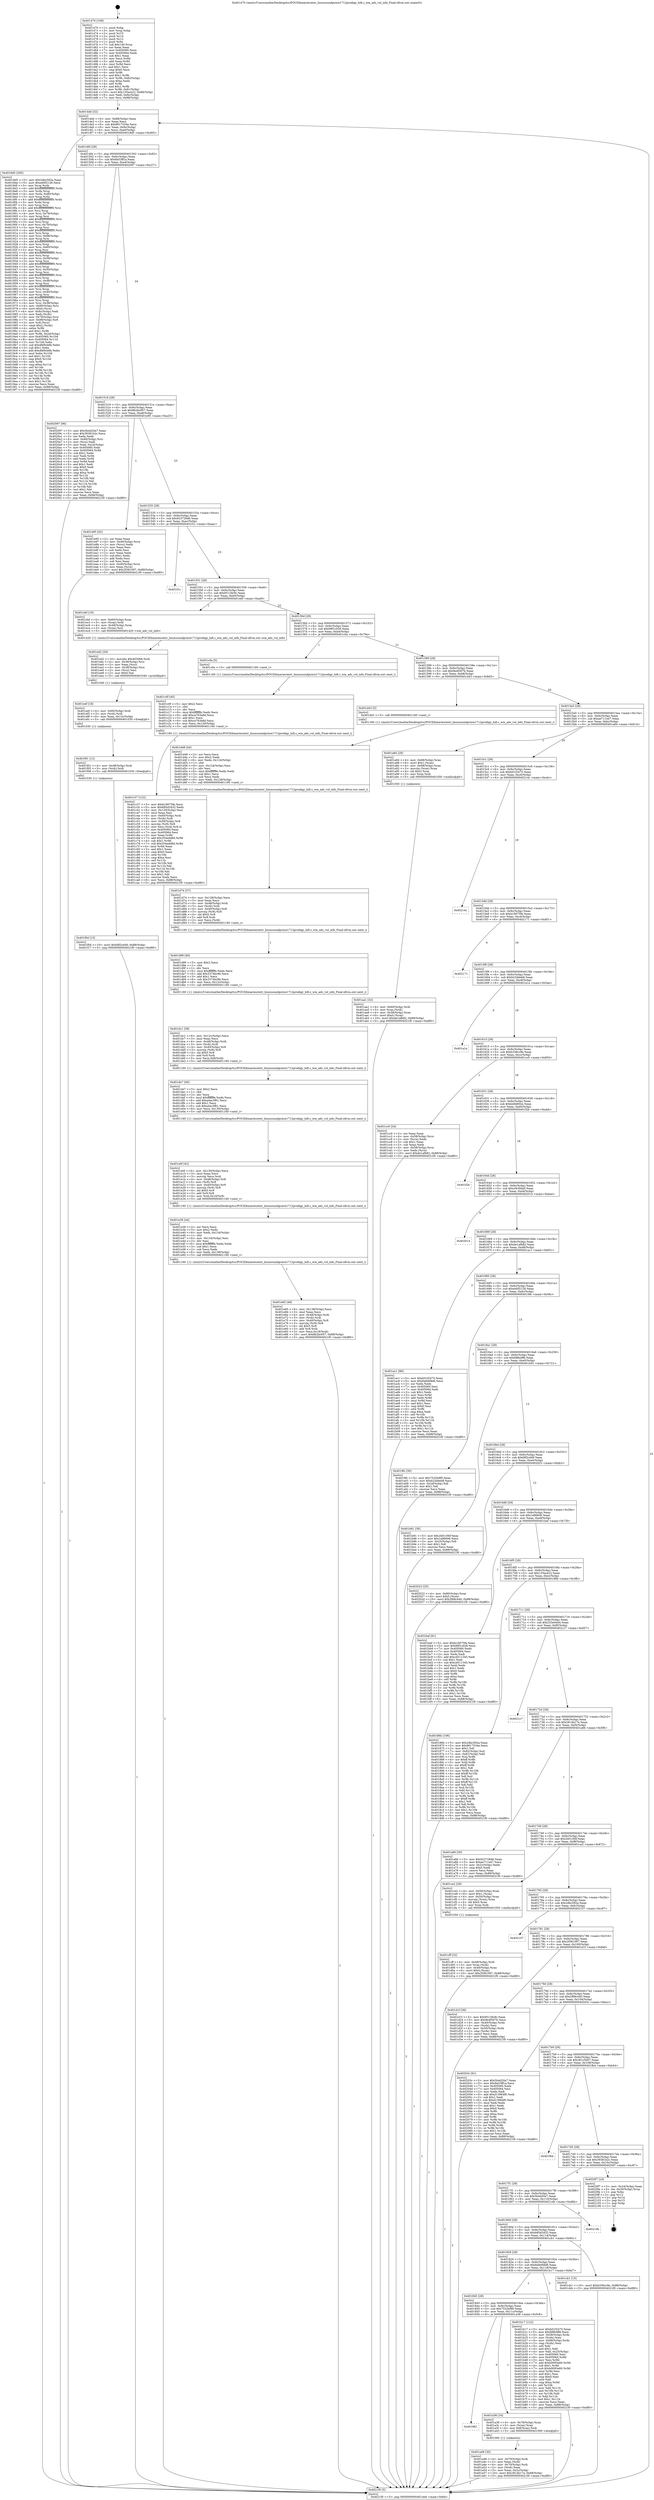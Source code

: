digraph "0x401470" {
  label = "0x401470 (/mnt/c/Users/mathe/Desktop/tcc/POCII/binaries/extr_linuxsoundpciice1712prodigy_hifi.c_wm_adc_vol_info_Final-ollvm.out::main(0))"
  labelloc = "t"
  node[shape=record]

  Entry [label="",width=0.3,height=0.3,shape=circle,fillcolor=black,style=filled]
  "0x4014dd" [label="{
     0x4014dd [32]\l
     | [instrs]\l
     &nbsp;&nbsp;0x4014dd \<+6\>: mov -0x88(%rbp),%eax\l
     &nbsp;&nbsp;0x4014e3 \<+2\>: mov %eax,%ecx\l
     &nbsp;&nbsp;0x4014e5 \<+6\>: sub $0x8617534e,%ecx\l
     &nbsp;&nbsp;0x4014eb \<+6\>: mov %eax,-0x9c(%rbp)\l
     &nbsp;&nbsp;0x4014f1 \<+6\>: mov %ecx,-0xa0(%rbp)\l
     &nbsp;&nbsp;0x4014f7 \<+6\>: je 00000000004018d5 \<main+0x465\>\l
  }"]
  "0x4018d5" [label="{
     0x4018d5 [295]\l
     | [instrs]\l
     &nbsp;&nbsp;0x4018d5 \<+5\>: mov $0x2dbc592a,%eax\l
     &nbsp;&nbsp;0x4018da \<+5\>: mov $0xed0f2126,%ecx\l
     &nbsp;&nbsp;0x4018df \<+3\>: mov %rsp,%rdx\l
     &nbsp;&nbsp;0x4018e2 \<+4\>: add $0xfffffffffffffff0,%rdx\l
     &nbsp;&nbsp;0x4018e6 \<+3\>: mov %rdx,%rsp\l
     &nbsp;&nbsp;0x4018e9 \<+4\>: mov %rdx,-0x80(%rbp)\l
     &nbsp;&nbsp;0x4018ed \<+3\>: mov %rsp,%rdx\l
     &nbsp;&nbsp;0x4018f0 \<+4\>: add $0xfffffffffffffff0,%rdx\l
     &nbsp;&nbsp;0x4018f4 \<+3\>: mov %rdx,%rsp\l
     &nbsp;&nbsp;0x4018f7 \<+3\>: mov %rsp,%rsi\l
     &nbsp;&nbsp;0x4018fa \<+4\>: add $0xfffffffffffffff0,%rsi\l
     &nbsp;&nbsp;0x4018fe \<+3\>: mov %rsi,%rsp\l
     &nbsp;&nbsp;0x401901 \<+4\>: mov %rsi,-0x78(%rbp)\l
     &nbsp;&nbsp;0x401905 \<+3\>: mov %rsp,%rsi\l
     &nbsp;&nbsp;0x401908 \<+4\>: add $0xfffffffffffffff0,%rsi\l
     &nbsp;&nbsp;0x40190c \<+3\>: mov %rsi,%rsp\l
     &nbsp;&nbsp;0x40190f \<+4\>: mov %rsi,-0x70(%rbp)\l
     &nbsp;&nbsp;0x401913 \<+3\>: mov %rsp,%rsi\l
     &nbsp;&nbsp;0x401916 \<+4\>: add $0xfffffffffffffff0,%rsi\l
     &nbsp;&nbsp;0x40191a \<+3\>: mov %rsi,%rsp\l
     &nbsp;&nbsp;0x40191d \<+4\>: mov %rsi,-0x68(%rbp)\l
     &nbsp;&nbsp;0x401921 \<+3\>: mov %rsp,%rsi\l
     &nbsp;&nbsp;0x401924 \<+4\>: add $0xfffffffffffffff0,%rsi\l
     &nbsp;&nbsp;0x401928 \<+3\>: mov %rsi,%rsp\l
     &nbsp;&nbsp;0x40192b \<+4\>: mov %rsi,-0x60(%rbp)\l
     &nbsp;&nbsp;0x40192f \<+3\>: mov %rsp,%rsi\l
     &nbsp;&nbsp;0x401932 \<+4\>: add $0xfffffffffffffff0,%rsi\l
     &nbsp;&nbsp;0x401936 \<+3\>: mov %rsi,%rsp\l
     &nbsp;&nbsp;0x401939 \<+4\>: mov %rsi,-0x58(%rbp)\l
     &nbsp;&nbsp;0x40193d \<+3\>: mov %rsp,%rsi\l
     &nbsp;&nbsp;0x401940 \<+4\>: add $0xfffffffffffffff0,%rsi\l
     &nbsp;&nbsp;0x401944 \<+3\>: mov %rsi,%rsp\l
     &nbsp;&nbsp;0x401947 \<+4\>: mov %rsi,-0x50(%rbp)\l
     &nbsp;&nbsp;0x40194b \<+3\>: mov %rsp,%rsi\l
     &nbsp;&nbsp;0x40194e \<+4\>: add $0xfffffffffffffff0,%rsi\l
     &nbsp;&nbsp;0x401952 \<+3\>: mov %rsi,%rsp\l
     &nbsp;&nbsp;0x401955 \<+4\>: mov %rsi,-0x48(%rbp)\l
     &nbsp;&nbsp;0x401959 \<+3\>: mov %rsp,%rsi\l
     &nbsp;&nbsp;0x40195c \<+4\>: add $0xfffffffffffffff0,%rsi\l
     &nbsp;&nbsp;0x401960 \<+3\>: mov %rsi,%rsp\l
     &nbsp;&nbsp;0x401963 \<+4\>: mov %rsi,-0x40(%rbp)\l
     &nbsp;&nbsp;0x401967 \<+3\>: mov %rsp,%rsi\l
     &nbsp;&nbsp;0x40196a \<+4\>: add $0xfffffffffffffff0,%rsi\l
     &nbsp;&nbsp;0x40196e \<+3\>: mov %rsi,%rsp\l
     &nbsp;&nbsp;0x401971 \<+4\>: mov %rsi,-0x38(%rbp)\l
     &nbsp;&nbsp;0x401975 \<+4\>: mov -0x80(%rbp),%rsi\l
     &nbsp;&nbsp;0x401979 \<+6\>: movl $0x0,(%rsi)\l
     &nbsp;&nbsp;0x40197f \<+6\>: mov -0x8c(%rbp),%edi\l
     &nbsp;&nbsp;0x401985 \<+2\>: mov %edi,(%rdx)\l
     &nbsp;&nbsp;0x401987 \<+4\>: mov -0x78(%rbp),%rsi\l
     &nbsp;&nbsp;0x40198b \<+7\>: mov -0x98(%rbp),%r8\l
     &nbsp;&nbsp;0x401992 \<+3\>: mov %r8,(%rsi)\l
     &nbsp;&nbsp;0x401995 \<+3\>: cmpl $0x2,(%rdx)\l
     &nbsp;&nbsp;0x401998 \<+4\>: setne %r9b\l
     &nbsp;&nbsp;0x40199c \<+4\>: and $0x1,%r9b\l
     &nbsp;&nbsp;0x4019a0 \<+4\>: mov %r9b,-0x2d(%rbp)\l
     &nbsp;&nbsp;0x4019a4 \<+8\>: mov 0x405060,%r10d\l
     &nbsp;&nbsp;0x4019ac \<+8\>: mov 0x405064,%r11d\l
     &nbsp;&nbsp;0x4019b4 \<+3\>: mov %r10d,%ebx\l
     &nbsp;&nbsp;0x4019b7 \<+6\>: sub $0xdfd9cb8b,%ebx\l
     &nbsp;&nbsp;0x4019bd \<+3\>: sub $0x1,%ebx\l
     &nbsp;&nbsp;0x4019c0 \<+6\>: add $0xdfd9cb8b,%ebx\l
     &nbsp;&nbsp;0x4019c6 \<+4\>: imul %ebx,%r10d\l
     &nbsp;&nbsp;0x4019ca \<+4\>: and $0x1,%r10d\l
     &nbsp;&nbsp;0x4019ce \<+4\>: cmp $0x0,%r10d\l
     &nbsp;&nbsp;0x4019d2 \<+4\>: sete %r9b\l
     &nbsp;&nbsp;0x4019d6 \<+4\>: cmp $0xa,%r11d\l
     &nbsp;&nbsp;0x4019da \<+4\>: setl %r14b\l
     &nbsp;&nbsp;0x4019de \<+3\>: mov %r9b,%r15b\l
     &nbsp;&nbsp;0x4019e1 \<+3\>: and %r14b,%r15b\l
     &nbsp;&nbsp;0x4019e4 \<+3\>: xor %r14b,%r9b\l
     &nbsp;&nbsp;0x4019e7 \<+3\>: or %r9b,%r15b\l
     &nbsp;&nbsp;0x4019ea \<+4\>: test $0x1,%r15b\l
     &nbsp;&nbsp;0x4019ee \<+3\>: cmovne %ecx,%eax\l
     &nbsp;&nbsp;0x4019f1 \<+6\>: mov %eax,-0x88(%rbp)\l
     &nbsp;&nbsp;0x4019f7 \<+5\>: jmp 00000000004021f0 \<main+0xd80\>\l
  }"]
  "0x4014fd" [label="{
     0x4014fd [28]\l
     | [instrs]\l
     &nbsp;&nbsp;0x4014fd \<+5\>: jmp 0000000000401502 \<main+0x92\>\l
     &nbsp;&nbsp;0x401502 \<+6\>: mov -0x9c(%rbp),%eax\l
     &nbsp;&nbsp;0x401508 \<+5\>: sub $0x8a53ff1a,%eax\l
     &nbsp;&nbsp;0x40150d \<+6\>: mov %eax,-0xa4(%rbp)\l
     &nbsp;&nbsp;0x401513 \<+6\>: je 0000000000402097 \<main+0xc27\>\l
  }"]
  Exit [label="",width=0.3,height=0.3,shape=circle,fillcolor=black,style=filled,peripheries=2]
  "0x402097" [label="{
     0x402097 [96]\l
     | [instrs]\l
     &nbsp;&nbsp;0x402097 \<+5\>: mov $0x5b4d20a7,%eax\l
     &nbsp;&nbsp;0x40209c \<+5\>: mov $0x39381b2c,%ecx\l
     &nbsp;&nbsp;0x4020a1 \<+2\>: xor %edx,%edx\l
     &nbsp;&nbsp;0x4020a3 \<+4\>: mov -0x80(%rbp),%rsi\l
     &nbsp;&nbsp;0x4020a7 \<+2\>: mov (%rsi),%edi\l
     &nbsp;&nbsp;0x4020a9 \<+3\>: mov %edi,-0x24(%rbp)\l
     &nbsp;&nbsp;0x4020ac \<+7\>: mov 0x405060,%edi\l
     &nbsp;&nbsp;0x4020b3 \<+8\>: mov 0x405064,%r8d\l
     &nbsp;&nbsp;0x4020bb \<+3\>: sub $0x1,%edx\l
     &nbsp;&nbsp;0x4020be \<+3\>: mov %edi,%r9d\l
     &nbsp;&nbsp;0x4020c1 \<+3\>: add %edx,%r9d\l
     &nbsp;&nbsp;0x4020c4 \<+4\>: imul %r9d,%edi\l
     &nbsp;&nbsp;0x4020c8 \<+3\>: and $0x1,%edi\l
     &nbsp;&nbsp;0x4020cb \<+3\>: cmp $0x0,%edi\l
     &nbsp;&nbsp;0x4020ce \<+4\>: sete %r10b\l
     &nbsp;&nbsp;0x4020d2 \<+4\>: cmp $0xa,%r8d\l
     &nbsp;&nbsp;0x4020d6 \<+4\>: setl %r11b\l
     &nbsp;&nbsp;0x4020da \<+3\>: mov %r10b,%bl\l
     &nbsp;&nbsp;0x4020dd \<+3\>: and %r11b,%bl\l
     &nbsp;&nbsp;0x4020e0 \<+3\>: xor %r11b,%r10b\l
     &nbsp;&nbsp;0x4020e3 \<+3\>: or %r10b,%bl\l
     &nbsp;&nbsp;0x4020e6 \<+3\>: test $0x1,%bl\l
     &nbsp;&nbsp;0x4020e9 \<+3\>: cmovne %ecx,%eax\l
     &nbsp;&nbsp;0x4020ec \<+6\>: mov %eax,-0x88(%rbp)\l
     &nbsp;&nbsp;0x4020f2 \<+5\>: jmp 00000000004021f0 \<main+0xd80\>\l
  }"]
  "0x401519" [label="{
     0x401519 [28]\l
     | [instrs]\l
     &nbsp;&nbsp;0x401519 \<+5\>: jmp 000000000040151e \<main+0xae\>\l
     &nbsp;&nbsp;0x40151e \<+6\>: mov -0x9c(%rbp),%eax\l
     &nbsp;&nbsp;0x401524 \<+5\>: sub $0x8b2bc957,%eax\l
     &nbsp;&nbsp;0x401529 \<+6\>: mov %eax,-0xa8(%rbp)\l
     &nbsp;&nbsp;0x40152f \<+6\>: je 0000000000401e95 \<main+0xa25\>\l
  }"]
  "0x401f0d" [label="{
     0x401f0d [15]\l
     | [instrs]\l
     &nbsp;&nbsp;0x401f0d \<+10\>: movl $0xfdf2cd49,-0x88(%rbp)\l
     &nbsp;&nbsp;0x401f17 \<+5\>: jmp 00000000004021f0 \<main+0xd80\>\l
  }"]
  "0x401e95" [label="{
     0x401e95 [42]\l
     | [instrs]\l
     &nbsp;&nbsp;0x401e95 \<+2\>: xor %eax,%eax\l
     &nbsp;&nbsp;0x401e97 \<+4\>: mov -0x40(%rbp),%rcx\l
     &nbsp;&nbsp;0x401e9b \<+2\>: mov (%rcx),%edx\l
     &nbsp;&nbsp;0x401e9d \<+2\>: mov %eax,%esi\l
     &nbsp;&nbsp;0x401e9f \<+2\>: sub %edx,%esi\l
     &nbsp;&nbsp;0x401ea1 \<+2\>: mov %eax,%edx\l
     &nbsp;&nbsp;0x401ea3 \<+3\>: sub $0x1,%edx\l
     &nbsp;&nbsp;0x401ea6 \<+2\>: add %edx,%esi\l
     &nbsp;&nbsp;0x401ea8 \<+2\>: sub %esi,%eax\l
     &nbsp;&nbsp;0x401eaa \<+4\>: mov -0x40(%rbp),%rcx\l
     &nbsp;&nbsp;0x401eae \<+2\>: mov %eax,(%rcx)\l
     &nbsp;&nbsp;0x401eb0 \<+10\>: movl $0x2f381097,-0x88(%rbp)\l
     &nbsp;&nbsp;0x401eba \<+5\>: jmp 00000000004021f0 \<main+0xd80\>\l
  }"]
  "0x401535" [label="{
     0x401535 [28]\l
     | [instrs]\l
     &nbsp;&nbsp;0x401535 \<+5\>: jmp 000000000040153a \<main+0xca\>\l
     &nbsp;&nbsp;0x40153a \<+6\>: mov -0x9c(%rbp),%eax\l
     &nbsp;&nbsp;0x401540 \<+5\>: sub $0x923726d6,%eax\l
     &nbsp;&nbsp;0x401545 \<+6\>: mov %eax,-0xac(%rbp)\l
     &nbsp;&nbsp;0x40154b \<+6\>: je 0000000000401f1c \<main+0xaac\>\l
  }"]
  "0x401f01" [label="{
     0x401f01 [12]\l
     | [instrs]\l
     &nbsp;&nbsp;0x401f01 \<+4\>: mov -0x48(%rbp),%rdi\l
     &nbsp;&nbsp;0x401f05 \<+3\>: mov (%rdi),%rdi\l
     &nbsp;&nbsp;0x401f08 \<+5\>: call 0000000000401030 \<free@plt\>\l
     | [calls]\l
     &nbsp;&nbsp;0x401030 \{1\} (unknown)\l
  }"]
  "0x401f1c" [label="{
     0x401f1c\l
  }", style=dashed]
  "0x401551" [label="{
     0x401551 [28]\l
     | [instrs]\l
     &nbsp;&nbsp;0x401551 \<+5\>: jmp 0000000000401556 \<main+0xe6\>\l
     &nbsp;&nbsp;0x401556 \<+6\>: mov -0x9c(%rbp),%eax\l
     &nbsp;&nbsp;0x40155c \<+5\>: sub $0x95129c9c,%eax\l
     &nbsp;&nbsp;0x401561 \<+6\>: mov %eax,-0xb0(%rbp)\l
     &nbsp;&nbsp;0x401567 \<+6\>: je 0000000000401ebf \<main+0xa4f\>\l
  }"]
  "0x401eef" [label="{
     0x401eef [18]\l
     | [instrs]\l
     &nbsp;&nbsp;0x401eef \<+4\>: mov -0x60(%rbp),%rdi\l
     &nbsp;&nbsp;0x401ef3 \<+3\>: mov (%rdi),%rdi\l
     &nbsp;&nbsp;0x401ef6 \<+6\>: mov %eax,-0x13c(%rbp)\l
     &nbsp;&nbsp;0x401efc \<+5\>: call 0000000000401030 \<free@plt\>\l
     | [calls]\l
     &nbsp;&nbsp;0x401030 \{1\} (unknown)\l
  }"]
  "0x401ebf" [label="{
     0x401ebf [19]\l
     | [instrs]\l
     &nbsp;&nbsp;0x401ebf \<+4\>: mov -0x60(%rbp),%rax\l
     &nbsp;&nbsp;0x401ec3 \<+3\>: mov (%rax),%rdi\l
     &nbsp;&nbsp;0x401ec6 \<+4\>: mov -0x48(%rbp),%rax\l
     &nbsp;&nbsp;0x401eca \<+3\>: mov (%rax),%rsi\l
     &nbsp;&nbsp;0x401ecd \<+5\>: call 0000000000401420 \<wm_adc_vol_info\>\l
     | [calls]\l
     &nbsp;&nbsp;0x401420 \{1\} (/mnt/c/Users/mathe/Desktop/tcc/POCII/binaries/extr_linuxsoundpciice1712prodigy_hifi.c_wm_adc_vol_info_Final-ollvm.out::wm_adc_vol_info)\l
  }"]
  "0x40156d" [label="{
     0x40156d [28]\l
     | [instrs]\l
     &nbsp;&nbsp;0x40156d \<+5\>: jmp 0000000000401572 \<main+0x102\>\l
     &nbsp;&nbsp;0x401572 \<+6\>: mov -0x9c(%rbp),%eax\l
     &nbsp;&nbsp;0x401578 \<+5\>: sub $0x99f1c028,%eax\l
     &nbsp;&nbsp;0x40157d \<+6\>: mov %eax,-0xb4(%rbp)\l
     &nbsp;&nbsp;0x401583 \<+6\>: je 0000000000401c0a \<main+0x79a\>\l
  }"]
  "0x401ed2" [label="{
     0x401ed2 [29]\l
     | [instrs]\l
     &nbsp;&nbsp;0x401ed2 \<+10\>: movabs $0x4030b6,%rdi\l
     &nbsp;&nbsp;0x401edc \<+4\>: mov -0x38(%rbp),%rsi\l
     &nbsp;&nbsp;0x401ee0 \<+2\>: mov %eax,(%rsi)\l
     &nbsp;&nbsp;0x401ee2 \<+4\>: mov -0x38(%rbp),%rsi\l
     &nbsp;&nbsp;0x401ee6 \<+2\>: mov (%rsi),%esi\l
     &nbsp;&nbsp;0x401ee8 \<+2\>: mov $0x0,%al\l
     &nbsp;&nbsp;0x401eea \<+5\>: call 0000000000401040 \<printf@plt\>\l
     | [calls]\l
     &nbsp;&nbsp;0x401040 \{1\} (unknown)\l
  }"]
  "0x401c0a" [label="{
     0x401c0a [5]\l
     | [instrs]\l
     &nbsp;&nbsp;0x401c0a \<+5\>: call 0000000000401160 \<next_i\>\l
     | [calls]\l
     &nbsp;&nbsp;0x401160 \{1\} (/mnt/c/Users/mathe/Desktop/tcc/POCII/binaries/extr_linuxsoundpciice1712prodigy_hifi.c_wm_adc_vol_info_Final-ollvm.out::next_i)\l
  }"]
  "0x401589" [label="{
     0x401589 [28]\l
     | [instrs]\l
     &nbsp;&nbsp;0x401589 \<+5\>: jmp 000000000040158e \<main+0x11e\>\l
     &nbsp;&nbsp;0x40158e \<+6\>: mov -0x9c(%rbp),%eax\l
     &nbsp;&nbsp;0x401594 \<+5\>: sub $0x9e4f307b,%eax\l
     &nbsp;&nbsp;0x401599 \<+6\>: mov %eax,-0xb8(%rbp)\l
     &nbsp;&nbsp;0x40159f \<+6\>: je 0000000000401d43 \<main+0x8d3\>\l
  }"]
  "0x401e65" [label="{
     0x401e65 [48]\l
     | [instrs]\l
     &nbsp;&nbsp;0x401e65 \<+6\>: mov -0x138(%rbp),%ecx\l
     &nbsp;&nbsp;0x401e6b \<+3\>: imul %eax,%ecx\l
     &nbsp;&nbsp;0x401e6e \<+4\>: mov -0x48(%rbp),%rdi\l
     &nbsp;&nbsp;0x401e72 \<+3\>: mov (%rdi),%rdi\l
     &nbsp;&nbsp;0x401e75 \<+4\>: mov -0x40(%rbp),%r8\l
     &nbsp;&nbsp;0x401e79 \<+3\>: movslq (%r8),%r8\l
     &nbsp;&nbsp;0x401e7c \<+4\>: shl $0x5,%r8\l
     &nbsp;&nbsp;0x401e80 \<+3\>: add %r8,%rdi\l
     &nbsp;&nbsp;0x401e83 \<+3\>: mov %ecx,0x18(%rdi)\l
     &nbsp;&nbsp;0x401e86 \<+10\>: movl $0x8b2bc957,-0x88(%rbp)\l
     &nbsp;&nbsp;0x401e90 \<+5\>: jmp 00000000004021f0 \<main+0xd80\>\l
  }"]
  "0x401d43" [label="{
     0x401d43 [5]\l
     | [instrs]\l
     &nbsp;&nbsp;0x401d43 \<+5\>: call 0000000000401160 \<next_i\>\l
     | [calls]\l
     &nbsp;&nbsp;0x401160 \{1\} (/mnt/c/Users/mathe/Desktop/tcc/POCII/binaries/extr_linuxsoundpciice1712prodigy_hifi.c_wm_adc_vol_info_Final-ollvm.out::next_i)\l
  }"]
  "0x4015a5" [label="{
     0x4015a5 [28]\l
     | [instrs]\l
     &nbsp;&nbsp;0x4015a5 \<+5\>: jmp 00000000004015aa \<main+0x13a\>\l
     &nbsp;&nbsp;0x4015aa \<+6\>: mov -0x9c(%rbp),%eax\l
     &nbsp;&nbsp;0x4015b0 \<+5\>: sub $0xae711e47,%eax\l
     &nbsp;&nbsp;0x4015b5 \<+6\>: mov %eax,-0xbc(%rbp)\l
     &nbsp;&nbsp;0x4015bb \<+6\>: je 0000000000401a84 \<main+0x614\>\l
  }"]
  "0x401e39" [label="{
     0x401e39 [44]\l
     | [instrs]\l
     &nbsp;&nbsp;0x401e39 \<+2\>: xor %ecx,%ecx\l
     &nbsp;&nbsp;0x401e3b \<+5\>: mov $0x2,%edx\l
     &nbsp;&nbsp;0x401e40 \<+6\>: mov %edx,-0x134(%rbp)\l
     &nbsp;&nbsp;0x401e46 \<+1\>: cltd\l
     &nbsp;&nbsp;0x401e47 \<+6\>: mov -0x134(%rbp),%esi\l
     &nbsp;&nbsp;0x401e4d \<+2\>: idiv %esi\l
     &nbsp;&nbsp;0x401e4f \<+6\>: imul $0xfffffffe,%edx,%edx\l
     &nbsp;&nbsp;0x401e55 \<+3\>: sub $0x1,%ecx\l
     &nbsp;&nbsp;0x401e58 \<+2\>: sub %ecx,%edx\l
     &nbsp;&nbsp;0x401e5a \<+6\>: mov %edx,-0x138(%rbp)\l
     &nbsp;&nbsp;0x401e60 \<+5\>: call 0000000000401160 \<next_i\>\l
     | [calls]\l
     &nbsp;&nbsp;0x401160 \{1\} (/mnt/c/Users/mathe/Desktop/tcc/POCII/binaries/extr_linuxsoundpciice1712prodigy_hifi.c_wm_adc_vol_info_Final-ollvm.out::next_i)\l
  }"]
  "0x401a84" [label="{
     0x401a84 [29]\l
     | [instrs]\l
     &nbsp;&nbsp;0x401a84 \<+4\>: mov -0x68(%rbp),%rax\l
     &nbsp;&nbsp;0x401a88 \<+6\>: movl $0x1,(%rax)\l
     &nbsp;&nbsp;0x401a8e \<+4\>: mov -0x68(%rbp),%rax\l
     &nbsp;&nbsp;0x401a92 \<+3\>: movslq (%rax),%rax\l
     &nbsp;&nbsp;0x401a95 \<+4\>: shl $0x2,%rax\l
     &nbsp;&nbsp;0x401a99 \<+3\>: mov %rax,%rdi\l
     &nbsp;&nbsp;0x401a9c \<+5\>: call 0000000000401050 \<malloc@plt\>\l
     | [calls]\l
     &nbsp;&nbsp;0x401050 \{1\} (unknown)\l
  }"]
  "0x4015c1" [label="{
     0x4015c1 [28]\l
     | [instrs]\l
     &nbsp;&nbsp;0x4015c1 \<+5\>: jmp 00000000004015c6 \<main+0x156\>\l
     &nbsp;&nbsp;0x4015c6 \<+6\>: mov -0x9c(%rbp),%eax\l
     &nbsp;&nbsp;0x4015cc \<+5\>: sub $0xb01f2475,%eax\l
     &nbsp;&nbsp;0x4015d1 \<+6\>: mov %eax,-0xc0(%rbp)\l
     &nbsp;&nbsp;0x4015d7 \<+6\>: je 000000000040214c \<main+0xcdc\>\l
  }"]
  "0x401e0f" [label="{
     0x401e0f [42]\l
     | [instrs]\l
     &nbsp;&nbsp;0x401e0f \<+6\>: mov -0x130(%rbp),%ecx\l
     &nbsp;&nbsp;0x401e15 \<+3\>: imul %eax,%ecx\l
     &nbsp;&nbsp;0x401e18 \<+3\>: movslq %ecx,%rdi\l
     &nbsp;&nbsp;0x401e1b \<+4\>: mov -0x48(%rbp),%r8\l
     &nbsp;&nbsp;0x401e1f \<+3\>: mov (%r8),%r8\l
     &nbsp;&nbsp;0x401e22 \<+4\>: mov -0x40(%rbp),%r9\l
     &nbsp;&nbsp;0x401e26 \<+3\>: movslq (%r9),%r9\l
     &nbsp;&nbsp;0x401e29 \<+4\>: shl $0x5,%r9\l
     &nbsp;&nbsp;0x401e2d \<+3\>: add %r9,%r8\l
     &nbsp;&nbsp;0x401e30 \<+4\>: mov %rdi,0x10(%r8)\l
     &nbsp;&nbsp;0x401e34 \<+5\>: call 0000000000401160 \<next_i\>\l
     | [calls]\l
     &nbsp;&nbsp;0x401160 \{1\} (/mnt/c/Users/mathe/Desktop/tcc/POCII/binaries/extr_linuxsoundpciice1712prodigy_hifi.c_wm_adc_vol_info_Final-ollvm.out::next_i)\l
  }"]
  "0x40214c" [label="{
     0x40214c\l
  }", style=dashed]
  "0x4015dd" [label="{
     0x4015dd [28]\l
     | [instrs]\l
     &nbsp;&nbsp;0x4015dd \<+5\>: jmp 00000000004015e2 \<main+0x172\>\l
     &nbsp;&nbsp;0x4015e2 \<+6\>: mov -0x9c(%rbp),%eax\l
     &nbsp;&nbsp;0x4015e8 \<+5\>: sub $0xb18075fe,%eax\l
     &nbsp;&nbsp;0x4015ed \<+6\>: mov %eax,-0xc4(%rbp)\l
     &nbsp;&nbsp;0x4015f3 \<+6\>: je 0000000000402171 \<main+0xd01\>\l
  }"]
  "0x401de7" [label="{
     0x401de7 [40]\l
     | [instrs]\l
     &nbsp;&nbsp;0x401de7 \<+5\>: mov $0x2,%ecx\l
     &nbsp;&nbsp;0x401dec \<+1\>: cltd\l
     &nbsp;&nbsp;0x401ded \<+2\>: idiv %ecx\l
     &nbsp;&nbsp;0x401def \<+6\>: imul $0xfffffffe,%edx,%ecx\l
     &nbsp;&nbsp;0x401df5 \<+6\>: add $0xa4ac3f61,%ecx\l
     &nbsp;&nbsp;0x401dfb \<+3\>: add $0x1,%ecx\l
     &nbsp;&nbsp;0x401dfe \<+6\>: sub $0xa4ac3f61,%ecx\l
     &nbsp;&nbsp;0x401e04 \<+6\>: mov %ecx,-0x130(%rbp)\l
     &nbsp;&nbsp;0x401e0a \<+5\>: call 0000000000401160 \<next_i\>\l
     | [calls]\l
     &nbsp;&nbsp;0x401160 \{1\} (/mnt/c/Users/mathe/Desktop/tcc/POCII/binaries/extr_linuxsoundpciice1712prodigy_hifi.c_wm_adc_vol_info_Final-ollvm.out::next_i)\l
  }"]
  "0x402171" [label="{
     0x402171\l
  }", style=dashed]
  "0x4015f9" [label="{
     0x4015f9 [28]\l
     | [instrs]\l
     &nbsp;&nbsp;0x4015f9 \<+5\>: jmp 00000000004015fe \<main+0x18e\>\l
     &nbsp;&nbsp;0x4015fe \<+6\>: mov -0x9c(%rbp),%eax\l
     &nbsp;&nbsp;0x401604 \<+5\>: sub $0xb23ddeb8,%eax\l
     &nbsp;&nbsp;0x401609 \<+6\>: mov %eax,-0xc8(%rbp)\l
     &nbsp;&nbsp;0x40160f \<+6\>: je 0000000000401a1a \<main+0x5aa\>\l
  }"]
  "0x401dc1" [label="{
     0x401dc1 [38]\l
     | [instrs]\l
     &nbsp;&nbsp;0x401dc1 \<+6\>: mov -0x12c(%rbp),%ecx\l
     &nbsp;&nbsp;0x401dc7 \<+3\>: imul %eax,%ecx\l
     &nbsp;&nbsp;0x401dca \<+4\>: mov -0x48(%rbp),%rdi\l
     &nbsp;&nbsp;0x401dce \<+3\>: mov (%rdi),%rdi\l
     &nbsp;&nbsp;0x401dd1 \<+4\>: mov -0x40(%rbp),%r8\l
     &nbsp;&nbsp;0x401dd5 \<+3\>: movslq (%r8),%r8\l
     &nbsp;&nbsp;0x401dd8 \<+4\>: shl $0x5,%r8\l
     &nbsp;&nbsp;0x401ddc \<+3\>: add %r8,%rdi\l
     &nbsp;&nbsp;0x401ddf \<+3\>: mov %ecx,0x8(%rdi)\l
     &nbsp;&nbsp;0x401de2 \<+5\>: call 0000000000401160 \<next_i\>\l
     | [calls]\l
     &nbsp;&nbsp;0x401160 \{1\} (/mnt/c/Users/mathe/Desktop/tcc/POCII/binaries/extr_linuxsoundpciice1712prodigy_hifi.c_wm_adc_vol_info_Final-ollvm.out::next_i)\l
  }"]
  "0x401a1a" [label="{
     0x401a1a\l
  }", style=dashed]
  "0x401615" [label="{
     0x401615 [28]\l
     | [instrs]\l
     &nbsp;&nbsp;0x401615 \<+5\>: jmp 000000000040161a \<main+0x1aa\>\l
     &nbsp;&nbsp;0x40161a \<+6\>: mov -0x9c(%rbp),%eax\l
     &nbsp;&nbsp;0x401620 \<+5\>: sub $0xb336cc9e,%eax\l
     &nbsp;&nbsp;0x401625 \<+6\>: mov %eax,-0xcc(%rbp)\l
     &nbsp;&nbsp;0x40162b \<+6\>: je 0000000000401cc0 \<main+0x850\>\l
  }"]
  "0x401d99" [label="{
     0x401d99 [40]\l
     | [instrs]\l
     &nbsp;&nbsp;0x401d99 \<+5\>: mov $0x2,%ecx\l
     &nbsp;&nbsp;0x401d9e \<+1\>: cltd\l
     &nbsp;&nbsp;0x401d9f \<+2\>: idiv %ecx\l
     &nbsp;&nbsp;0x401da1 \<+6\>: imul $0xfffffffe,%edx,%ecx\l
     &nbsp;&nbsp;0x401da7 \<+6\>: add $0x3374bc9b,%ecx\l
     &nbsp;&nbsp;0x401dad \<+3\>: add $0x1,%ecx\l
     &nbsp;&nbsp;0x401db0 \<+6\>: sub $0x3374bc9b,%ecx\l
     &nbsp;&nbsp;0x401db6 \<+6\>: mov %ecx,-0x12c(%rbp)\l
     &nbsp;&nbsp;0x401dbc \<+5\>: call 0000000000401160 \<next_i\>\l
     | [calls]\l
     &nbsp;&nbsp;0x401160 \{1\} (/mnt/c/Users/mathe/Desktop/tcc/POCII/binaries/extr_linuxsoundpciice1712prodigy_hifi.c_wm_adc_vol_info_Final-ollvm.out::next_i)\l
  }"]
  "0x401cc0" [label="{
     0x401cc0 [34]\l
     | [instrs]\l
     &nbsp;&nbsp;0x401cc0 \<+2\>: xor %eax,%eax\l
     &nbsp;&nbsp;0x401cc2 \<+4\>: mov -0x58(%rbp),%rcx\l
     &nbsp;&nbsp;0x401cc6 \<+2\>: mov (%rcx),%edx\l
     &nbsp;&nbsp;0x401cc8 \<+3\>: sub $0x1,%eax\l
     &nbsp;&nbsp;0x401ccb \<+2\>: sub %eax,%edx\l
     &nbsp;&nbsp;0x401ccd \<+4\>: mov -0x58(%rbp),%rcx\l
     &nbsp;&nbsp;0x401cd1 \<+2\>: mov %edx,(%rcx)\l
     &nbsp;&nbsp;0x401cd3 \<+10\>: movl $0xde1afb82,-0x88(%rbp)\l
     &nbsp;&nbsp;0x401cdd \<+5\>: jmp 00000000004021f0 \<main+0xd80\>\l
  }"]
  "0x401631" [label="{
     0x401631 [28]\l
     | [instrs]\l
     &nbsp;&nbsp;0x401631 \<+5\>: jmp 0000000000401636 \<main+0x1c6\>\l
     &nbsp;&nbsp;0x401636 \<+6\>: mov -0x9c(%rbp),%eax\l
     &nbsp;&nbsp;0x40163c \<+5\>: sub $0xb48d60ce,%eax\l
     &nbsp;&nbsp;0x401641 \<+6\>: mov %eax,-0xd0(%rbp)\l
     &nbsp;&nbsp;0x401647 \<+6\>: je 0000000000401f2b \<main+0xabb\>\l
  }"]
  "0x401d74" [label="{
     0x401d74 [37]\l
     | [instrs]\l
     &nbsp;&nbsp;0x401d74 \<+6\>: mov -0x128(%rbp),%ecx\l
     &nbsp;&nbsp;0x401d7a \<+3\>: imul %eax,%ecx\l
     &nbsp;&nbsp;0x401d7d \<+4\>: mov -0x48(%rbp),%rdi\l
     &nbsp;&nbsp;0x401d81 \<+3\>: mov (%rdi),%rdi\l
     &nbsp;&nbsp;0x401d84 \<+4\>: mov -0x40(%rbp),%r8\l
     &nbsp;&nbsp;0x401d88 \<+3\>: movslq (%r8),%r8\l
     &nbsp;&nbsp;0x401d8b \<+4\>: shl $0x5,%r8\l
     &nbsp;&nbsp;0x401d8f \<+3\>: add %r8,%rdi\l
     &nbsp;&nbsp;0x401d92 \<+2\>: mov %ecx,(%rdi)\l
     &nbsp;&nbsp;0x401d94 \<+5\>: call 0000000000401160 \<next_i\>\l
     | [calls]\l
     &nbsp;&nbsp;0x401160 \{1\} (/mnt/c/Users/mathe/Desktop/tcc/POCII/binaries/extr_linuxsoundpciice1712prodigy_hifi.c_wm_adc_vol_info_Final-ollvm.out::next_i)\l
  }"]
  "0x401f2b" [label="{
     0x401f2b\l
  }", style=dashed]
  "0x40164d" [label="{
     0x40164d [28]\l
     | [instrs]\l
     &nbsp;&nbsp;0x40164d \<+5\>: jmp 0000000000401652 \<main+0x1e2\>\l
     &nbsp;&nbsp;0x401652 \<+6\>: mov -0x9c(%rbp),%eax\l
     &nbsp;&nbsp;0x401658 \<+5\>: sub $0xcf439da0,%eax\l
     &nbsp;&nbsp;0x40165d \<+6\>: mov %eax,-0xd4(%rbp)\l
     &nbsp;&nbsp;0x401663 \<+6\>: je 0000000000402014 \<main+0xba4\>\l
  }"]
  "0x401d48" [label="{
     0x401d48 [44]\l
     | [instrs]\l
     &nbsp;&nbsp;0x401d48 \<+2\>: xor %ecx,%ecx\l
     &nbsp;&nbsp;0x401d4a \<+5\>: mov $0x2,%edx\l
     &nbsp;&nbsp;0x401d4f \<+6\>: mov %edx,-0x124(%rbp)\l
     &nbsp;&nbsp;0x401d55 \<+1\>: cltd\l
     &nbsp;&nbsp;0x401d56 \<+6\>: mov -0x124(%rbp),%esi\l
     &nbsp;&nbsp;0x401d5c \<+2\>: idiv %esi\l
     &nbsp;&nbsp;0x401d5e \<+6\>: imul $0xfffffffe,%edx,%edx\l
     &nbsp;&nbsp;0x401d64 \<+3\>: sub $0x1,%ecx\l
     &nbsp;&nbsp;0x401d67 \<+2\>: sub %ecx,%edx\l
     &nbsp;&nbsp;0x401d69 \<+6\>: mov %edx,-0x128(%rbp)\l
     &nbsp;&nbsp;0x401d6f \<+5\>: call 0000000000401160 \<next_i\>\l
     | [calls]\l
     &nbsp;&nbsp;0x401160 \{1\} (/mnt/c/Users/mathe/Desktop/tcc/POCII/binaries/extr_linuxsoundpciice1712prodigy_hifi.c_wm_adc_vol_info_Final-ollvm.out::next_i)\l
  }"]
  "0x402014" [label="{
     0x402014\l
  }", style=dashed]
  "0x401669" [label="{
     0x401669 [28]\l
     | [instrs]\l
     &nbsp;&nbsp;0x401669 \<+5\>: jmp 000000000040166e \<main+0x1fe\>\l
     &nbsp;&nbsp;0x40166e \<+6\>: mov -0x9c(%rbp),%eax\l
     &nbsp;&nbsp;0x401674 \<+5\>: sub $0xde1afb82,%eax\l
     &nbsp;&nbsp;0x401679 \<+6\>: mov %eax,-0xd8(%rbp)\l
     &nbsp;&nbsp;0x40167f \<+6\>: je 0000000000401ac1 \<main+0x651\>\l
  }"]
  "0x401cff" [label="{
     0x401cff [32]\l
     | [instrs]\l
     &nbsp;&nbsp;0x401cff \<+4\>: mov -0x48(%rbp),%rdi\l
     &nbsp;&nbsp;0x401d03 \<+3\>: mov %rax,(%rdi)\l
     &nbsp;&nbsp;0x401d06 \<+4\>: mov -0x40(%rbp),%rax\l
     &nbsp;&nbsp;0x401d0a \<+6\>: movl $0x0,(%rax)\l
     &nbsp;&nbsp;0x401d10 \<+10\>: movl $0x2f381097,-0x88(%rbp)\l
     &nbsp;&nbsp;0x401d1a \<+5\>: jmp 00000000004021f0 \<main+0xd80\>\l
  }"]
  "0x401ac1" [label="{
     0x401ac1 [86]\l
     | [instrs]\l
     &nbsp;&nbsp;0x401ac1 \<+5\>: mov $0xb01f2475,%eax\l
     &nbsp;&nbsp;0x401ac6 \<+5\>: mov $0x6a8468d6,%ecx\l
     &nbsp;&nbsp;0x401acb \<+2\>: xor %edx,%edx\l
     &nbsp;&nbsp;0x401acd \<+7\>: mov 0x405060,%esi\l
     &nbsp;&nbsp;0x401ad4 \<+7\>: mov 0x405064,%edi\l
     &nbsp;&nbsp;0x401adb \<+3\>: sub $0x1,%edx\l
     &nbsp;&nbsp;0x401ade \<+3\>: mov %esi,%r8d\l
     &nbsp;&nbsp;0x401ae1 \<+3\>: add %edx,%r8d\l
     &nbsp;&nbsp;0x401ae4 \<+4\>: imul %r8d,%esi\l
     &nbsp;&nbsp;0x401ae8 \<+3\>: and $0x1,%esi\l
     &nbsp;&nbsp;0x401aeb \<+3\>: cmp $0x0,%esi\l
     &nbsp;&nbsp;0x401aee \<+4\>: sete %r9b\l
     &nbsp;&nbsp;0x401af2 \<+3\>: cmp $0xa,%edi\l
     &nbsp;&nbsp;0x401af5 \<+4\>: setl %r10b\l
     &nbsp;&nbsp;0x401af9 \<+3\>: mov %r9b,%r11b\l
     &nbsp;&nbsp;0x401afc \<+3\>: and %r10b,%r11b\l
     &nbsp;&nbsp;0x401aff \<+3\>: xor %r10b,%r9b\l
     &nbsp;&nbsp;0x401b02 \<+3\>: or %r9b,%r11b\l
     &nbsp;&nbsp;0x401b05 \<+4\>: test $0x1,%r11b\l
     &nbsp;&nbsp;0x401b09 \<+3\>: cmovne %ecx,%eax\l
     &nbsp;&nbsp;0x401b0c \<+6\>: mov %eax,-0x88(%rbp)\l
     &nbsp;&nbsp;0x401b12 \<+5\>: jmp 00000000004021f0 \<main+0xd80\>\l
  }"]
  "0x401685" [label="{
     0x401685 [28]\l
     | [instrs]\l
     &nbsp;&nbsp;0x401685 \<+5\>: jmp 000000000040168a \<main+0x21a\>\l
     &nbsp;&nbsp;0x40168a \<+6\>: mov -0x9c(%rbp),%eax\l
     &nbsp;&nbsp;0x401690 \<+5\>: sub $0xed0f2126,%eax\l
     &nbsp;&nbsp;0x401695 \<+6\>: mov %eax,-0xdc(%rbp)\l
     &nbsp;&nbsp;0x40169b \<+6\>: je 00000000004019fc \<main+0x58c\>\l
  }"]
  "0x401c37" [label="{
     0x401c37 [122]\l
     | [instrs]\l
     &nbsp;&nbsp;0x401c37 \<+5\>: mov $0xb18075fe,%ecx\l
     &nbsp;&nbsp;0x401c3c \<+5\>: mov $0x685d3432,%edx\l
     &nbsp;&nbsp;0x401c41 \<+6\>: mov -0x120(%rbp),%esi\l
     &nbsp;&nbsp;0x401c47 \<+3\>: imul %eax,%esi\l
     &nbsp;&nbsp;0x401c4a \<+4\>: mov -0x60(%rbp),%rdi\l
     &nbsp;&nbsp;0x401c4e \<+3\>: mov (%rdi),%rdi\l
     &nbsp;&nbsp;0x401c51 \<+4\>: mov -0x58(%rbp),%r8\l
     &nbsp;&nbsp;0x401c55 \<+3\>: movslq (%r8),%r8\l
     &nbsp;&nbsp;0x401c58 \<+4\>: mov %esi,(%rdi,%r8,4)\l
     &nbsp;&nbsp;0x401c5c \<+7\>: mov 0x405060,%eax\l
     &nbsp;&nbsp;0x401c63 \<+7\>: mov 0x405064,%esi\l
     &nbsp;&nbsp;0x401c6a \<+3\>: mov %eax,%r9d\l
     &nbsp;&nbsp;0x401c6d \<+7\>: add $0x354edd8d,%r9d\l
     &nbsp;&nbsp;0x401c74 \<+4\>: sub $0x1,%r9d\l
     &nbsp;&nbsp;0x401c78 \<+7\>: sub $0x354edd8d,%r9d\l
     &nbsp;&nbsp;0x401c7f \<+4\>: imul %r9d,%eax\l
     &nbsp;&nbsp;0x401c83 \<+3\>: and $0x1,%eax\l
     &nbsp;&nbsp;0x401c86 \<+3\>: cmp $0x0,%eax\l
     &nbsp;&nbsp;0x401c89 \<+4\>: sete %r10b\l
     &nbsp;&nbsp;0x401c8d \<+3\>: cmp $0xa,%esi\l
     &nbsp;&nbsp;0x401c90 \<+4\>: setl %r11b\l
     &nbsp;&nbsp;0x401c94 \<+3\>: mov %r10b,%bl\l
     &nbsp;&nbsp;0x401c97 \<+3\>: and %r11b,%bl\l
     &nbsp;&nbsp;0x401c9a \<+3\>: xor %r11b,%r10b\l
     &nbsp;&nbsp;0x401c9d \<+3\>: or %r10b,%bl\l
     &nbsp;&nbsp;0x401ca0 \<+3\>: test $0x1,%bl\l
     &nbsp;&nbsp;0x401ca3 \<+3\>: cmovne %edx,%ecx\l
     &nbsp;&nbsp;0x401ca6 \<+6\>: mov %ecx,-0x88(%rbp)\l
     &nbsp;&nbsp;0x401cac \<+5\>: jmp 00000000004021f0 \<main+0xd80\>\l
  }"]
  "0x4019fc" [label="{
     0x4019fc [30]\l
     | [instrs]\l
     &nbsp;&nbsp;0x4019fc \<+5\>: mov $0x7532b9f0,%eax\l
     &nbsp;&nbsp;0x401a01 \<+5\>: mov $0xb23ddeb8,%ecx\l
     &nbsp;&nbsp;0x401a06 \<+3\>: mov -0x2d(%rbp),%dl\l
     &nbsp;&nbsp;0x401a09 \<+3\>: test $0x1,%dl\l
     &nbsp;&nbsp;0x401a0c \<+3\>: cmovne %ecx,%eax\l
     &nbsp;&nbsp;0x401a0f \<+6\>: mov %eax,-0x88(%rbp)\l
     &nbsp;&nbsp;0x401a15 \<+5\>: jmp 00000000004021f0 \<main+0xd80\>\l
  }"]
  "0x4016a1" [label="{
     0x4016a1 [28]\l
     | [instrs]\l
     &nbsp;&nbsp;0x4016a1 \<+5\>: jmp 00000000004016a6 \<main+0x236\>\l
     &nbsp;&nbsp;0x4016a6 \<+6\>: mov -0x9c(%rbp),%eax\l
     &nbsp;&nbsp;0x4016ac \<+5\>: sub $0xfd8b4ffd,%eax\l
     &nbsp;&nbsp;0x4016b1 \<+6\>: mov %eax,-0xe0(%rbp)\l
     &nbsp;&nbsp;0x4016b7 \<+6\>: je 0000000000401b91 \<main+0x721\>\l
  }"]
  "0x401c0f" [label="{
     0x401c0f [40]\l
     | [instrs]\l
     &nbsp;&nbsp;0x401c0f \<+5\>: mov $0x2,%ecx\l
     &nbsp;&nbsp;0x401c14 \<+1\>: cltd\l
     &nbsp;&nbsp;0x401c15 \<+2\>: idiv %ecx\l
     &nbsp;&nbsp;0x401c17 \<+6\>: imul $0xfffffffe,%edx,%ecx\l
     &nbsp;&nbsp;0x401c1d \<+6\>: add $0xce763e8d,%ecx\l
     &nbsp;&nbsp;0x401c23 \<+3\>: add $0x1,%ecx\l
     &nbsp;&nbsp;0x401c26 \<+6\>: sub $0xce763e8d,%ecx\l
     &nbsp;&nbsp;0x401c2c \<+6\>: mov %ecx,-0x120(%rbp)\l
     &nbsp;&nbsp;0x401c32 \<+5\>: call 0000000000401160 \<next_i\>\l
     | [calls]\l
     &nbsp;&nbsp;0x401160 \{1\} (/mnt/c/Users/mathe/Desktop/tcc/POCII/binaries/extr_linuxsoundpciice1712prodigy_hifi.c_wm_adc_vol_info_Final-ollvm.out::next_i)\l
  }"]
  "0x401b91" [label="{
     0x401b91 [30]\l
     | [instrs]\l
     &nbsp;&nbsp;0x401b91 \<+5\>: mov $0x2bf1c56f,%eax\l
     &nbsp;&nbsp;0x401b96 \<+5\>: mov $0x1e86606,%ecx\l
     &nbsp;&nbsp;0x401b9b \<+3\>: mov -0x25(%rbp),%dl\l
     &nbsp;&nbsp;0x401b9e \<+3\>: test $0x1,%dl\l
     &nbsp;&nbsp;0x401ba1 \<+3\>: cmovne %ecx,%eax\l
     &nbsp;&nbsp;0x401ba4 \<+6\>: mov %eax,-0x88(%rbp)\l
     &nbsp;&nbsp;0x401baa \<+5\>: jmp 00000000004021f0 \<main+0xd80\>\l
  }"]
  "0x4016bd" [label="{
     0x4016bd [28]\l
     | [instrs]\l
     &nbsp;&nbsp;0x4016bd \<+5\>: jmp 00000000004016c2 \<main+0x252\>\l
     &nbsp;&nbsp;0x4016c2 \<+6\>: mov -0x9c(%rbp),%eax\l
     &nbsp;&nbsp;0x4016c8 \<+5\>: sub $0xfdf2cd49,%eax\l
     &nbsp;&nbsp;0x4016cd \<+6\>: mov %eax,-0xe4(%rbp)\l
     &nbsp;&nbsp;0x4016d3 \<+6\>: je 0000000000402023 \<main+0xbb3\>\l
  }"]
  "0x401aa1" [label="{
     0x401aa1 [32]\l
     | [instrs]\l
     &nbsp;&nbsp;0x401aa1 \<+4\>: mov -0x60(%rbp),%rdi\l
     &nbsp;&nbsp;0x401aa5 \<+3\>: mov %rax,(%rdi)\l
     &nbsp;&nbsp;0x401aa8 \<+4\>: mov -0x58(%rbp),%rax\l
     &nbsp;&nbsp;0x401aac \<+6\>: movl $0x0,(%rax)\l
     &nbsp;&nbsp;0x401ab2 \<+10\>: movl $0xde1afb82,-0x88(%rbp)\l
     &nbsp;&nbsp;0x401abc \<+5\>: jmp 00000000004021f0 \<main+0xd80\>\l
  }"]
  "0x402023" [label="{
     0x402023 [25]\l
     | [instrs]\l
     &nbsp;&nbsp;0x402023 \<+4\>: mov -0x80(%rbp),%rax\l
     &nbsp;&nbsp;0x402027 \<+6\>: movl $0x0,(%rax)\l
     &nbsp;&nbsp;0x40202d \<+10\>: movl $0x2f68c440,-0x88(%rbp)\l
     &nbsp;&nbsp;0x402037 \<+5\>: jmp 00000000004021f0 \<main+0xd80\>\l
  }"]
  "0x4016d9" [label="{
     0x4016d9 [28]\l
     | [instrs]\l
     &nbsp;&nbsp;0x4016d9 \<+5\>: jmp 00000000004016de \<main+0x26e\>\l
     &nbsp;&nbsp;0x4016de \<+6\>: mov -0x9c(%rbp),%eax\l
     &nbsp;&nbsp;0x4016e4 \<+5\>: sub $0x1e86606,%eax\l
     &nbsp;&nbsp;0x4016e9 \<+6\>: mov %eax,-0xe8(%rbp)\l
     &nbsp;&nbsp;0x4016ef \<+6\>: je 0000000000401baf \<main+0x73f\>\l
  }"]
  "0x401a48" [label="{
     0x401a48 [30]\l
     | [instrs]\l
     &nbsp;&nbsp;0x401a48 \<+4\>: mov -0x70(%rbp),%rdi\l
     &nbsp;&nbsp;0x401a4c \<+2\>: mov %eax,(%rdi)\l
     &nbsp;&nbsp;0x401a4e \<+4\>: mov -0x70(%rbp),%rdi\l
     &nbsp;&nbsp;0x401a52 \<+2\>: mov (%rdi),%eax\l
     &nbsp;&nbsp;0x401a54 \<+3\>: mov %eax,-0x2c(%rbp)\l
     &nbsp;&nbsp;0x401a57 \<+10\>: movl $0x2814b17e,-0x88(%rbp)\l
     &nbsp;&nbsp;0x401a61 \<+5\>: jmp 00000000004021f0 \<main+0xd80\>\l
  }"]
  "0x401baf" [label="{
     0x401baf [91]\l
     | [instrs]\l
     &nbsp;&nbsp;0x401baf \<+5\>: mov $0xb18075fe,%eax\l
     &nbsp;&nbsp;0x401bb4 \<+5\>: mov $0x99f1c028,%ecx\l
     &nbsp;&nbsp;0x401bb9 \<+7\>: mov 0x405060,%edx\l
     &nbsp;&nbsp;0x401bc0 \<+7\>: mov 0x405064,%esi\l
     &nbsp;&nbsp;0x401bc7 \<+2\>: mov %edx,%edi\l
     &nbsp;&nbsp;0x401bc9 \<+6\>: add $0xcd511345,%edi\l
     &nbsp;&nbsp;0x401bcf \<+3\>: sub $0x1,%edi\l
     &nbsp;&nbsp;0x401bd2 \<+6\>: sub $0xcd511345,%edi\l
     &nbsp;&nbsp;0x401bd8 \<+3\>: imul %edi,%edx\l
     &nbsp;&nbsp;0x401bdb \<+3\>: and $0x1,%edx\l
     &nbsp;&nbsp;0x401bde \<+3\>: cmp $0x0,%edx\l
     &nbsp;&nbsp;0x401be1 \<+4\>: sete %r8b\l
     &nbsp;&nbsp;0x401be5 \<+3\>: cmp $0xa,%esi\l
     &nbsp;&nbsp;0x401be8 \<+4\>: setl %r9b\l
     &nbsp;&nbsp;0x401bec \<+3\>: mov %r8b,%r10b\l
     &nbsp;&nbsp;0x401bef \<+3\>: and %r9b,%r10b\l
     &nbsp;&nbsp;0x401bf2 \<+3\>: xor %r9b,%r8b\l
     &nbsp;&nbsp;0x401bf5 \<+3\>: or %r8b,%r10b\l
     &nbsp;&nbsp;0x401bf8 \<+4\>: test $0x1,%r10b\l
     &nbsp;&nbsp;0x401bfc \<+3\>: cmovne %ecx,%eax\l
     &nbsp;&nbsp;0x401bff \<+6\>: mov %eax,-0x88(%rbp)\l
     &nbsp;&nbsp;0x401c05 \<+5\>: jmp 00000000004021f0 \<main+0xd80\>\l
  }"]
  "0x4016f5" [label="{
     0x4016f5 [28]\l
     | [instrs]\l
     &nbsp;&nbsp;0x4016f5 \<+5\>: jmp 00000000004016fa \<main+0x28a\>\l
     &nbsp;&nbsp;0x4016fa \<+6\>: mov -0x9c(%rbp),%eax\l
     &nbsp;&nbsp;0x401700 \<+5\>: sub $0x135ace22,%eax\l
     &nbsp;&nbsp;0x401705 \<+6\>: mov %eax,-0xec(%rbp)\l
     &nbsp;&nbsp;0x40170b \<+6\>: je 000000000040186b \<main+0x3fb\>\l
  }"]
  "0x401861" [label="{
     0x401861\l
  }", style=dashed]
  "0x40186b" [label="{
     0x40186b [106]\l
     | [instrs]\l
     &nbsp;&nbsp;0x40186b \<+5\>: mov $0x2dbc592a,%eax\l
     &nbsp;&nbsp;0x401870 \<+5\>: mov $0x8617534e,%ecx\l
     &nbsp;&nbsp;0x401875 \<+2\>: mov $0x1,%dl\l
     &nbsp;&nbsp;0x401877 \<+7\>: mov -0x82(%rbp),%sil\l
     &nbsp;&nbsp;0x40187e \<+7\>: mov -0x81(%rbp),%dil\l
     &nbsp;&nbsp;0x401885 \<+3\>: mov %sil,%r8b\l
     &nbsp;&nbsp;0x401888 \<+4\>: xor $0xff,%r8b\l
     &nbsp;&nbsp;0x40188c \<+3\>: mov %dil,%r9b\l
     &nbsp;&nbsp;0x40188f \<+4\>: xor $0xff,%r9b\l
     &nbsp;&nbsp;0x401893 \<+3\>: xor $0x1,%dl\l
     &nbsp;&nbsp;0x401896 \<+3\>: mov %r8b,%r10b\l
     &nbsp;&nbsp;0x401899 \<+4\>: and $0xff,%r10b\l
     &nbsp;&nbsp;0x40189d \<+3\>: and %dl,%sil\l
     &nbsp;&nbsp;0x4018a0 \<+3\>: mov %r9b,%r11b\l
     &nbsp;&nbsp;0x4018a3 \<+4\>: and $0xff,%r11b\l
     &nbsp;&nbsp;0x4018a7 \<+3\>: and %dl,%dil\l
     &nbsp;&nbsp;0x4018aa \<+3\>: or %sil,%r10b\l
     &nbsp;&nbsp;0x4018ad \<+3\>: or %dil,%r11b\l
     &nbsp;&nbsp;0x4018b0 \<+3\>: xor %r11b,%r10b\l
     &nbsp;&nbsp;0x4018b3 \<+3\>: or %r9b,%r8b\l
     &nbsp;&nbsp;0x4018b6 \<+4\>: xor $0xff,%r8b\l
     &nbsp;&nbsp;0x4018ba \<+3\>: or $0x1,%dl\l
     &nbsp;&nbsp;0x4018bd \<+3\>: and %dl,%r8b\l
     &nbsp;&nbsp;0x4018c0 \<+3\>: or %r8b,%r10b\l
     &nbsp;&nbsp;0x4018c3 \<+4\>: test $0x1,%r10b\l
     &nbsp;&nbsp;0x4018c7 \<+3\>: cmovne %ecx,%eax\l
     &nbsp;&nbsp;0x4018ca \<+6\>: mov %eax,-0x88(%rbp)\l
     &nbsp;&nbsp;0x4018d0 \<+5\>: jmp 00000000004021f0 \<main+0xd80\>\l
  }"]
  "0x401711" [label="{
     0x401711 [28]\l
     | [instrs]\l
     &nbsp;&nbsp;0x401711 \<+5\>: jmp 0000000000401716 \<main+0x2a6\>\l
     &nbsp;&nbsp;0x401716 \<+6\>: mov -0x9c(%rbp),%eax\l
     &nbsp;&nbsp;0x40171c \<+5\>: sub $0x253e0d44,%eax\l
     &nbsp;&nbsp;0x401721 \<+6\>: mov %eax,-0xf0(%rbp)\l
     &nbsp;&nbsp;0x401727 \<+6\>: je 00000000004021c7 \<main+0xd57\>\l
  }"]
  "0x4021f0" [label="{
     0x4021f0 [5]\l
     | [instrs]\l
     &nbsp;&nbsp;0x4021f0 \<+5\>: jmp 00000000004014dd \<main+0x6d\>\l
  }"]
  "0x401470" [label="{
     0x401470 [109]\l
     | [instrs]\l
     &nbsp;&nbsp;0x401470 \<+1\>: push %rbp\l
     &nbsp;&nbsp;0x401471 \<+3\>: mov %rsp,%rbp\l
     &nbsp;&nbsp;0x401474 \<+2\>: push %r15\l
     &nbsp;&nbsp;0x401476 \<+2\>: push %r14\l
     &nbsp;&nbsp;0x401478 \<+2\>: push %r12\l
     &nbsp;&nbsp;0x40147a \<+1\>: push %rbx\l
     &nbsp;&nbsp;0x40147b \<+7\>: sub $0x140,%rsp\l
     &nbsp;&nbsp;0x401482 \<+2\>: xor %eax,%eax\l
     &nbsp;&nbsp;0x401484 \<+7\>: mov 0x405060,%ecx\l
     &nbsp;&nbsp;0x40148b \<+7\>: mov 0x405064,%edx\l
     &nbsp;&nbsp;0x401492 \<+3\>: sub $0x1,%eax\l
     &nbsp;&nbsp;0x401495 \<+3\>: mov %ecx,%r8d\l
     &nbsp;&nbsp;0x401498 \<+3\>: add %eax,%r8d\l
     &nbsp;&nbsp;0x40149b \<+4\>: imul %r8d,%ecx\l
     &nbsp;&nbsp;0x40149f \<+3\>: and $0x1,%ecx\l
     &nbsp;&nbsp;0x4014a2 \<+3\>: cmp $0x0,%ecx\l
     &nbsp;&nbsp;0x4014a5 \<+4\>: sete %r9b\l
     &nbsp;&nbsp;0x4014a9 \<+4\>: and $0x1,%r9b\l
     &nbsp;&nbsp;0x4014ad \<+7\>: mov %r9b,-0x82(%rbp)\l
     &nbsp;&nbsp;0x4014b4 \<+3\>: cmp $0xa,%edx\l
     &nbsp;&nbsp;0x4014b7 \<+4\>: setl %r9b\l
     &nbsp;&nbsp;0x4014bb \<+4\>: and $0x1,%r9b\l
     &nbsp;&nbsp;0x4014bf \<+7\>: mov %r9b,-0x81(%rbp)\l
     &nbsp;&nbsp;0x4014c6 \<+10\>: movl $0x135ace22,-0x88(%rbp)\l
     &nbsp;&nbsp;0x4014d0 \<+6\>: mov %edi,-0x8c(%rbp)\l
     &nbsp;&nbsp;0x4014d6 \<+7\>: mov %rsi,-0x98(%rbp)\l
  }"]
  "0x401a38" [label="{
     0x401a38 [16]\l
     | [instrs]\l
     &nbsp;&nbsp;0x401a38 \<+4\>: mov -0x78(%rbp),%rax\l
     &nbsp;&nbsp;0x401a3c \<+3\>: mov (%rax),%rax\l
     &nbsp;&nbsp;0x401a3f \<+4\>: mov 0x8(%rax),%rdi\l
     &nbsp;&nbsp;0x401a43 \<+5\>: call 0000000000401060 \<atoi@plt\>\l
     | [calls]\l
     &nbsp;&nbsp;0x401060 \{1\} (unknown)\l
  }"]
  "0x401845" [label="{
     0x401845 [28]\l
     | [instrs]\l
     &nbsp;&nbsp;0x401845 \<+5\>: jmp 000000000040184a \<main+0x3da\>\l
     &nbsp;&nbsp;0x40184a \<+6\>: mov -0x9c(%rbp),%eax\l
     &nbsp;&nbsp;0x401850 \<+5\>: sub $0x7532b9f0,%eax\l
     &nbsp;&nbsp;0x401855 \<+6\>: mov %eax,-0x11c(%rbp)\l
     &nbsp;&nbsp;0x40185b \<+6\>: je 0000000000401a38 \<main+0x5c8\>\l
  }"]
  "0x4021c7" [label="{
     0x4021c7\l
  }", style=dashed]
  "0x40172d" [label="{
     0x40172d [28]\l
     | [instrs]\l
     &nbsp;&nbsp;0x40172d \<+5\>: jmp 0000000000401732 \<main+0x2c2\>\l
     &nbsp;&nbsp;0x401732 \<+6\>: mov -0x9c(%rbp),%eax\l
     &nbsp;&nbsp;0x401738 \<+5\>: sub $0x2814b17e,%eax\l
     &nbsp;&nbsp;0x40173d \<+6\>: mov %eax,-0xf4(%rbp)\l
     &nbsp;&nbsp;0x401743 \<+6\>: je 0000000000401a66 \<main+0x5f6\>\l
  }"]
  "0x401b17" [label="{
     0x401b17 [122]\l
     | [instrs]\l
     &nbsp;&nbsp;0x401b17 \<+5\>: mov $0xb01f2475,%eax\l
     &nbsp;&nbsp;0x401b1c \<+5\>: mov $0xfd8b4ffd,%ecx\l
     &nbsp;&nbsp;0x401b21 \<+4\>: mov -0x58(%rbp),%rdx\l
     &nbsp;&nbsp;0x401b25 \<+2\>: mov (%rdx),%esi\l
     &nbsp;&nbsp;0x401b27 \<+4\>: mov -0x68(%rbp),%rdx\l
     &nbsp;&nbsp;0x401b2b \<+2\>: cmp (%rdx),%esi\l
     &nbsp;&nbsp;0x401b2d \<+4\>: setl %dil\l
     &nbsp;&nbsp;0x401b31 \<+4\>: and $0x1,%dil\l
     &nbsp;&nbsp;0x401b35 \<+4\>: mov %dil,-0x25(%rbp)\l
     &nbsp;&nbsp;0x401b39 \<+7\>: mov 0x405060,%esi\l
     &nbsp;&nbsp;0x401b40 \<+8\>: mov 0x405064,%r8d\l
     &nbsp;&nbsp;0x401b48 \<+3\>: mov %esi,%r9d\l
     &nbsp;&nbsp;0x401b4b \<+7\>: add $0xb0093e60,%r9d\l
     &nbsp;&nbsp;0x401b52 \<+4\>: sub $0x1,%r9d\l
     &nbsp;&nbsp;0x401b56 \<+7\>: sub $0xb0093e60,%r9d\l
     &nbsp;&nbsp;0x401b5d \<+4\>: imul %r9d,%esi\l
     &nbsp;&nbsp;0x401b61 \<+3\>: and $0x1,%esi\l
     &nbsp;&nbsp;0x401b64 \<+3\>: cmp $0x0,%esi\l
     &nbsp;&nbsp;0x401b67 \<+4\>: sete %dil\l
     &nbsp;&nbsp;0x401b6b \<+4\>: cmp $0xa,%r8d\l
     &nbsp;&nbsp;0x401b6f \<+4\>: setl %r10b\l
     &nbsp;&nbsp;0x401b73 \<+3\>: mov %dil,%r11b\l
     &nbsp;&nbsp;0x401b76 \<+3\>: and %r10b,%r11b\l
     &nbsp;&nbsp;0x401b79 \<+3\>: xor %r10b,%dil\l
     &nbsp;&nbsp;0x401b7c \<+3\>: or %dil,%r11b\l
     &nbsp;&nbsp;0x401b7f \<+4\>: test $0x1,%r11b\l
     &nbsp;&nbsp;0x401b83 \<+3\>: cmovne %ecx,%eax\l
     &nbsp;&nbsp;0x401b86 \<+6\>: mov %eax,-0x88(%rbp)\l
     &nbsp;&nbsp;0x401b8c \<+5\>: jmp 00000000004021f0 \<main+0xd80\>\l
  }"]
  "0x401a66" [label="{
     0x401a66 [30]\l
     | [instrs]\l
     &nbsp;&nbsp;0x401a66 \<+5\>: mov $0x923726d6,%eax\l
     &nbsp;&nbsp;0x401a6b \<+5\>: mov $0xae711e47,%ecx\l
     &nbsp;&nbsp;0x401a70 \<+3\>: mov -0x2c(%rbp),%edx\l
     &nbsp;&nbsp;0x401a73 \<+3\>: cmp $0x0,%edx\l
     &nbsp;&nbsp;0x401a76 \<+3\>: cmove %ecx,%eax\l
     &nbsp;&nbsp;0x401a79 \<+6\>: mov %eax,-0x88(%rbp)\l
     &nbsp;&nbsp;0x401a7f \<+5\>: jmp 00000000004021f0 \<main+0xd80\>\l
  }"]
  "0x401749" [label="{
     0x401749 [28]\l
     | [instrs]\l
     &nbsp;&nbsp;0x401749 \<+5\>: jmp 000000000040174e \<main+0x2de\>\l
     &nbsp;&nbsp;0x40174e \<+6\>: mov -0x9c(%rbp),%eax\l
     &nbsp;&nbsp;0x401754 \<+5\>: sub $0x2bf1c56f,%eax\l
     &nbsp;&nbsp;0x401759 \<+6\>: mov %eax,-0xf8(%rbp)\l
     &nbsp;&nbsp;0x40175f \<+6\>: je 0000000000401ce2 \<main+0x872\>\l
  }"]
  "0x401829" [label="{
     0x401829 [28]\l
     | [instrs]\l
     &nbsp;&nbsp;0x401829 \<+5\>: jmp 000000000040182e \<main+0x3be\>\l
     &nbsp;&nbsp;0x40182e \<+6\>: mov -0x9c(%rbp),%eax\l
     &nbsp;&nbsp;0x401834 \<+5\>: sub $0x6a8468d6,%eax\l
     &nbsp;&nbsp;0x401839 \<+6\>: mov %eax,-0x118(%rbp)\l
     &nbsp;&nbsp;0x40183f \<+6\>: je 0000000000401b17 \<main+0x6a7\>\l
  }"]
  "0x401ce2" [label="{
     0x401ce2 [29]\l
     | [instrs]\l
     &nbsp;&nbsp;0x401ce2 \<+4\>: mov -0x50(%rbp),%rax\l
     &nbsp;&nbsp;0x401ce6 \<+6\>: movl $0x1,(%rax)\l
     &nbsp;&nbsp;0x401cec \<+4\>: mov -0x50(%rbp),%rax\l
     &nbsp;&nbsp;0x401cf0 \<+3\>: movslq (%rax),%rax\l
     &nbsp;&nbsp;0x401cf3 \<+4\>: shl $0x5,%rax\l
     &nbsp;&nbsp;0x401cf7 \<+3\>: mov %rax,%rdi\l
     &nbsp;&nbsp;0x401cfa \<+5\>: call 0000000000401050 \<malloc@plt\>\l
     | [calls]\l
     &nbsp;&nbsp;0x401050 \{1\} (unknown)\l
  }"]
  "0x401765" [label="{
     0x401765 [28]\l
     | [instrs]\l
     &nbsp;&nbsp;0x401765 \<+5\>: jmp 000000000040176a \<main+0x2fa\>\l
     &nbsp;&nbsp;0x40176a \<+6\>: mov -0x9c(%rbp),%eax\l
     &nbsp;&nbsp;0x401770 \<+5\>: sub $0x2dbc592a,%eax\l
     &nbsp;&nbsp;0x401775 \<+6\>: mov %eax,-0xfc(%rbp)\l
     &nbsp;&nbsp;0x40177b \<+6\>: je 0000000000402107 \<main+0xc97\>\l
  }"]
  "0x401cb1" [label="{
     0x401cb1 [15]\l
     | [instrs]\l
     &nbsp;&nbsp;0x401cb1 \<+10\>: movl $0xb336cc9e,-0x88(%rbp)\l
     &nbsp;&nbsp;0x401cbb \<+5\>: jmp 00000000004021f0 \<main+0xd80\>\l
  }"]
  "0x402107" [label="{
     0x402107\l
  }", style=dashed]
  "0x401781" [label="{
     0x401781 [28]\l
     | [instrs]\l
     &nbsp;&nbsp;0x401781 \<+5\>: jmp 0000000000401786 \<main+0x316\>\l
     &nbsp;&nbsp;0x401786 \<+6\>: mov -0x9c(%rbp),%eax\l
     &nbsp;&nbsp;0x40178c \<+5\>: sub $0x2f381097,%eax\l
     &nbsp;&nbsp;0x401791 \<+6\>: mov %eax,-0x100(%rbp)\l
     &nbsp;&nbsp;0x401797 \<+6\>: je 0000000000401d1f \<main+0x8af\>\l
  }"]
  "0x40180d" [label="{
     0x40180d [28]\l
     | [instrs]\l
     &nbsp;&nbsp;0x40180d \<+5\>: jmp 0000000000401812 \<main+0x3a2\>\l
     &nbsp;&nbsp;0x401812 \<+6\>: mov -0x9c(%rbp),%eax\l
     &nbsp;&nbsp;0x401818 \<+5\>: sub $0x685d3432,%eax\l
     &nbsp;&nbsp;0x40181d \<+6\>: mov %eax,-0x114(%rbp)\l
     &nbsp;&nbsp;0x401823 \<+6\>: je 0000000000401cb1 \<main+0x841\>\l
  }"]
  "0x401d1f" [label="{
     0x401d1f [36]\l
     | [instrs]\l
     &nbsp;&nbsp;0x401d1f \<+5\>: mov $0x95129c9c,%eax\l
     &nbsp;&nbsp;0x401d24 \<+5\>: mov $0x9e4f307b,%ecx\l
     &nbsp;&nbsp;0x401d29 \<+4\>: mov -0x40(%rbp),%rdx\l
     &nbsp;&nbsp;0x401d2d \<+2\>: mov (%rdx),%esi\l
     &nbsp;&nbsp;0x401d2f \<+4\>: mov -0x50(%rbp),%rdx\l
     &nbsp;&nbsp;0x401d33 \<+2\>: cmp (%rdx),%esi\l
     &nbsp;&nbsp;0x401d35 \<+3\>: cmovl %ecx,%eax\l
     &nbsp;&nbsp;0x401d38 \<+6\>: mov %eax,-0x88(%rbp)\l
     &nbsp;&nbsp;0x401d3e \<+5\>: jmp 00000000004021f0 \<main+0xd80\>\l
  }"]
  "0x40179d" [label="{
     0x40179d [28]\l
     | [instrs]\l
     &nbsp;&nbsp;0x40179d \<+5\>: jmp 00000000004017a2 \<main+0x332\>\l
     &nbsp;&nbsp;0x4017a2 \<+6\>: mov -0x9c(%rbp),%eax\l
     &nbsp;&nbsp;0x4017a8 \<+5\>: sub $0x2f68c440,%eax\l
     &nbsp;&nbsp;0x4017ad \<+6\>: mov %eax,-0x104(%rbp)\l
     &nbsp;&nbsp;0x4017b3 \<+6\>: je 000000000040203c \<main+0xbcc\>\l
  }"]
  "0x4021db" [label="{
     0x4021db\l
  }", style=dashed]
  "0x40203c" [label="{
     0x40203c [91]\l
     | [instrs]\l
     &nbsp;&nbsp;0x40203c \<+5\>: mov $0x5b4d20a7,%eax\l
     &nbsp;&nbsp;0x402041 \<+5\>: mov $0x8a53ff1a,%ecx\l
     &nbsp;&nbsp;0x402046 \<+7\>: mov 0x405060,%edx\l
     &nbsp;&nbsp;0x40204d \<+7\>: mov 0x405064,%esi\l
     &nbsp;&nbsp;0x402054 \<+2\>: mov %edx,%edi\l
     &nbsp;&nbsp;0x402056 \<+6\>: add $0xd13964f0,%edi\l
     &nbsp;&nbsp;0x40205c \<+3\>: sub $0x1,%edi\l
     &nbsp;&nbsp;0x40205f \<+6\>: sub $0xd13964f0,%edi\l
     &nbsp;&nbsp;0x402065 \<+3\>: imul %edi,%edx\l
     &nbsp;&nbsp;0x402068 \<+3\>: and $0x1,%edx\l
     &nbsp;&nbsp;0x40206b \<+3\>: cmp $0x0,%edx\l
     &nbsp;&nbsp;0x40206e \<+4\>: sete %r8b\l
     &nbsp;&nbsp;0x402072 \<+3\>: cmp $0xa,%esi\l
     &nbsp;&nbsp;0x402075 \<+4\>: setl %r9b\l
     &nbsp;&nbsp;0x402079 \<+3\>: mov %r8b,%r10b\l
     &nbsp;&nbsp;0x40207c \<+3\>: and %r9b,%r10b\l
     &nbsp;&nbsp;0x40207f \<+3\>: xor %r9b,%r8b\l
     &nbsp;&nbsp;0x402082 \<+3\>: or %r8b,%r10b\l
     &nbsp;&nbsp;0x402085 \<+4\>: test $0x1,%r10b\l
     &nbsp;&nbsp;0x402089 \<+3\>: cmovne %ecx,%eax\l
     &nbsp;&nbsp;0x40208c \<+6\>: mov %eax,-0x88(%rbp)\l
     &nbsp;&nbsp;0x402092 \<+5\>: jmp 00000000004021f0 \<main+0xd80\>\l
  }"]
  "0x4017b9" [label="{
     0x4017b9 [28]\l
     | [instrs]\l
     &nbsp;&nbsp;0x4017b9 \<+5\>: jmp 00000000004017be \<main+0x34e\>\l
     &nbsp;&nbsp;0x4017be \<+6\>: mov -0x9c(%rbp),%eax\l
     &nbsp;&nbsp;0x4017c4 \<+5\>: sub $0x361c5b07,%eax\l
     &nbsp;&nbsp;0x4017c9 \<+6\>: mov %eax,-0x108(%rbp)\l
     &nbsp;&nbsp;0x4017cf \<+6\>: je 0000000000401fb4 \<main+0xb44\>\l
  }"]
  "0x4017f1" [label="{
     0x4017f1 [28]\l
     | [instrs]\l
     &nbsp;&nbsp;0x4017f1 \<+5\>: jmp 00000000004017f6 \<main+0x386\>\l
     &nbsp;&nbsp;0x4017f6 \<+6\>: mov -0x9c(%rbp),%eax\l
     &nbsp;&nbsp;0x4017fc \<+5\>: sub $0x5b4d20a7,%eax\l
     &nbsp;&nbsp;0x401801 \<+6\>: mov %eax,-0x110(%rbp)\l
     &nbsp;&nbsp;0x401807 \<+6\>: je 00000000004021db \<main+0xd6b\>\l
  }"]
  "0x401fb4" [label="{
     0x401fb4\l
  }", style=dashed]
  "0x4017d5" [label="{
     0x4017d5 [28]\l
     | [instrs]\l
     &nbsp;&nbsp;0x4017d5 \<+5\>: jmp 00000000004017da \<main+0x36a\>\l
     &nbsp;&nbsp;0x4017da \<+6\>: mov -0x9c(%rbp),%eax\l
     &nbsp;&nbsp;0x4017e0 \<+5\>: sub $0x39381b2c,%eax\l
     &nbsp;&nbsp;0x4017e5 \<+6\>: mov %eax,-0x10c(%rbp)\l
     &nbsp;&nbsp;0x4017eb \<+6\>: je 00000000004020f7 \<main+0xc87\>\l
  }"]
  "0x4020f7" [label="{
     0x4020f7 [16]\l
     | [instrs]\l
     &nbsp;&nbsp;0x4020f7 \<+3\>: mov -0x24(%rbp),%eax\l
     &nbsp;&nbsp;0x4020fa \<+4\>: lea -0x20(%rbp),%rsp\l
     &nbsp;&nbsp;0x4020fe \<+1\>: pop %rbx\l
     &nbsp;&nbsp;0x4020ff \<+2\>: pop %r12\l
     &nbsp;&nbsp;0x402101 \<+2\>: pop %r14\l
     &nbsp;&nbsp;0x402103 \<+2\>: pop %r15\l
     &nbsp;&nbsp;0x402105 \<+1\>: pop %rbp\l
     &nbsp;&nbsp;0x402106 \<+1\>: ret\l
  }"]
  Entry -> "0x401470" [label=" 1"]
  "0x4014dd" -> "0x4018d5" [label=" 1"]
  "0x4014dd" -> "0x4014fd" [label=" 25"]
  "0x4020f7" -> Exit [label=" 1"]
  "0x4014fd" -> "0x402097" [label=" 1"]
  "0x4014fd" -> "0x401519" [label=" 24"]
  "0x402097" -> "0x4021f0" [label=" 1"]
  "0x401519" -> "0x401e95" [label=" 1"]
  "0x401519" -> "0x401535" [label=" 23"]
  "0x40203c" -> "0x4021f0" [label=" 1"]
  "0x401535" -> "0x401f1c" [label=" 0"]
  "0x401535" -> "0x401551" [label=" 23"]
  "0x402023" -> "0x4021f0" [label=" 1"]
  "0x401551" -> "0x401ebf" [label=" 1"]
  "0x401551" -> "0x40156d" [label=" 22"]
  "0x401f0d" -> "0x4021f0" [label=" 1"]
  "0x40156d" -> "0x401c0a" [label=" 1"]
  "0x40156d" -> "0x401589" [label=" 21"]
  "0x401f01" -> "0x401f0d" [label=" 1"]
  "0x401589" -> "0x401d43" [label=" 1"]
  "0x401589" -> "0x4015a5" [label=" 20"]
  "0x401eef" -> "0x401f01" [label=" 1"]
  "0x4015a5" -> "0x401a84" [label=" 1"]
  "0x4015a5" -> "0x4015c1" [label=" 19"]
  "0x401ed2" -> "0x401eef" [label=" 1"]
  "0x4015c1" -> "0x40214c" [label=" 0"]
  "0x4015c1" -> "0x4015dd" [label=" 19"]
  "0x401ebf" -> "0x401ed2" [label=" 1"]
  "0x4015dd" -> "0x402171" [label=" 0"]
  "0x4015dd" -> "0x4015f9" [label=" 19"]
  "0x401e95" -> "0x4021f0" [label=" 1"]
  "0x4015f9" -> "0x401a1a" [label=" 0"]
  "0x4015f9" -> "0x401615" [label=" 19"]
  "0x401e65" -> "0x4021f0" [label=" 1"]
  "0x401615" -> "0x401cc0" [label=" 1"]
  "0x401615" -> "0x401631" [label=" 18"]
  "0x401e39" -> "0x401e65" [label=" 1"]
  "0x401631" -> "0x401f2b" [label=" 0"]
  "0x401631" -> "0x40164d" [label=" 18"]
  "0x401e0f" -> "0x401e39" [label=" 1"]
  "0x40164d" -> "0x402014" [label=" 0"]
  "0x40164d" -> "0x401669" [label=" 18"]
  "0x401de7" -> "0x401e0f" [label=" 1"]
  "0x401669" -> "0x401ac1" [label=" 2"]
  "0x401669" -> "0x401685" [label=" 16"]
  "0x401dc1" -> "0x401de7" [label=" 1"]
  "0x401685" -> "0x4019fc" [label=" 1"]
  "0x401685" -> "0x4016a1" [label=" 15"]
  "0x401d99" -> "0x401dc1" [label=" 1"]
  "0x4016a1" -> "0x401b91" [label=" 2"]
  "0x4016a1" -> "0x4016bd" [label=" 13"]
  "0x401d74" -> "0x401d99" [label=" 1"]
  "0x4016bd" -> "0x402023" [label=" 1"]
  "0x4016bd" -> "0x4016d9" [label=" 12"]
  "0x401d48" -> "0x401d74" [label=" 1"]
  "0x4016d9" -> "0x401baf" [label=" 1"]
  "0x4016d9" -> "0x4016f5" [label=" 11"]
  "0x401d43" -> "0x401d48" [label=" 1"]
  "0x4016f5" -> "0x40186b" [label=" 1"]
  "0x4016f5" -> "0x401711" [label=" 10"]
  "0x40186b" -> "0x4021f0" [label=" 1"]
  "0x401470" -> "0x4014dd" [label=" 1"]
  "0x4021f0" -> "0x4014dd" [label=" 25"]
  "0x401d1f" -> "0x4021f0" [label=" 2"]
  "0x4018d5" -> "0x4021f0" [label=" 1"]
  "0x4019fc" -> "0x4021f0" [label=" 1"]
  "0x401cff" -> "0x4021f0" [label=" 1"]
  "0x401711" -> "0x4021c7" [label=" 0"]
  "0x401711" -> "0x40172d" [label=" 10"]
  "0x401cc0" -> "0x4021f0" [label=" 1"]
  "0x40172d" -> "0x401a66" [label=" 1"]
  "0x40172d" -> "0x401749" [label=" 9"]
  "0x401cb1" -> "0x4021f0" [label=" 1"]
  "0x401749" -> "0x401ce2" [label=" 1"]
  "0x401749" -> "0x401765" [label=" 8"]
  "0x401c0f" -> "0x401c37" [label=" 1"]
  "0x401765" -> "0x402107" [label=" 0"]
  "0x401765" -> "0x401781" [label=" 8"]
  "0x401c0a" -> "0x401c0f" [label=" 1"]
  "0x401781" -> "0x401d1f" [label=" 2"]
  "0x401781" -> "0x40179d" [label=" 6"]
  "0x401b91" -> "0x4021f0" [label=" 2"]
  "0x40179d" -> "0x40203c" [label=" 1"]
  "0x40179d" -> "0x4017b9" [label=" 5"]
  "0x401b17" -> "0x4021f0" [label=" 2"]
  "0x4017b9" -> "0x401fb4" [label=" 0"]
  "0x4017b9" -> "0x4017d5" [label=" 5"]
  "0x401aa1" -> "0x4021f0" [label=" 1"]
  "0x4017d5" -> "0x4020f7" [label=" 1"]
  "0x4017d5" -> "0x4017f1" [label=" 4"]
  "0x401ac1" -> "0x4021f0" [label=" 2"]
  "0x4017f1" -> "0x4021db" [label=" 0"]
  "0x4017f1" -> "0x40180d" [label=" 4"]
  "0x401baf" -> "0x4021f0" [label=" 1"]
  "0x40180d" -> "0x401cb1" [label=" 1"]
  "0x40180d" -> "0x401829" [label=" 3"]
  "0x401c37" -> "0x4021f0" [label=" 1"]
  "0x401829" -> "0x401b17" [label=" 2"]
  "0x401829" -> "0x401845" [label=" 1"]
  "0x401ce2" -> "0x401cff" [label=" 1"]
  "0x401845" -> "0x401a38" [label=" 1"]
  "0x401845" -> "0x401861" [label=" 0"]
  "0x401a38" -> "0x401a48" [label=" 1"]
  "0x401a48" -> "0x4021f0" [label=" 1"]
  "0x401a66" -> "0x4021f0" [label=" 1"]
  "0x401a84" -> "0x401aa1" [label=" 1"]
}
